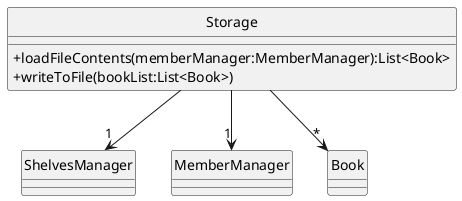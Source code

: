 @startuml
hide circle
skinparam classAttributeIconSize 0

class Storage {
    + loadFileContents(memberManager:MemberManager):List<Book>
    + writeToFile(bookList:List<Book>)
}

class ShelvesManager {
}

class MemberManager {
}

class Book {
}

Storage --> "1" ShelvesManager
Storage --> "1" MemberManager
Storage --> "*" Book
@enduml